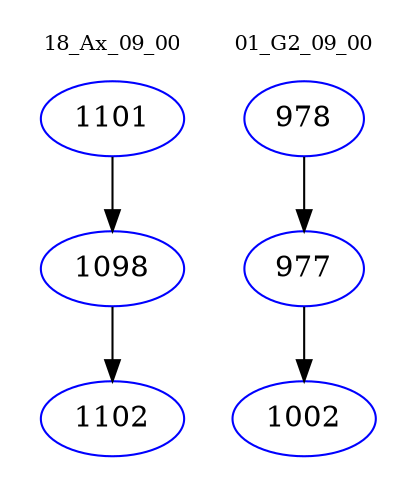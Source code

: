 digraph{
subgraph cluster_0 {
color = white
label = "18_Ax_09_00";
fontsize=10;
T0_1101 [label="1101", color="blue"]
T0_1101 -> T0_1098 [color="black"]
T0_1098 [label="1098", color="blue"]
T0_1098 -> T0_1102 [color="black"]
T0_1102 [label="1102", color="blue"]
}
subgraph cluster_1 {
color = white
label = "01_G2_09_00";
fontsize=10;
T1_978 [label="978", color="blue"]
T1_978 -> T1_977 [color="black"]
T1_977 [label="977", color="blue"]
T1_977 -> T1_1002 [color="black"]
T1_1002 [label="1002", color="blue"]
}
}
